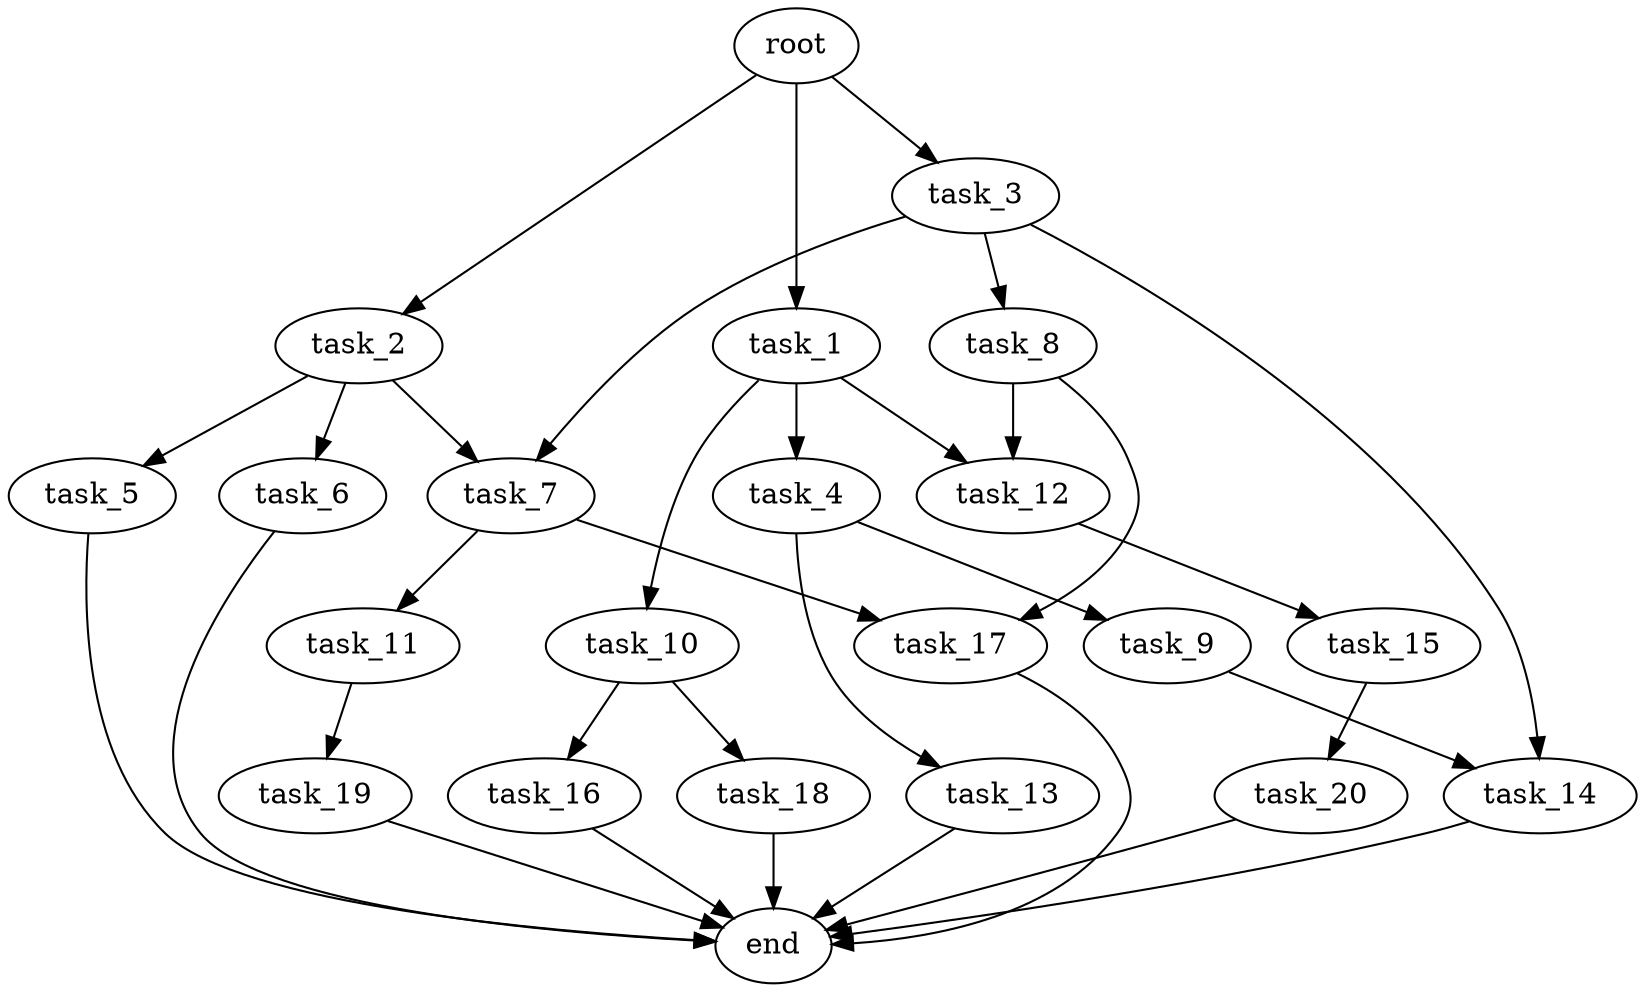 digraph G {
  root [size="0.000000e+00"];
  task_1 [size="7.481036e+09"];
  task_2 [size="2.499276e+09"];
  task_3 [size="4.620970e+09"];
  task_4 [size="8.039164e+09"];
  task_5 [size="1.398791e+09"];
  task_6 [size="1.205573e+08"];
  task_7 [size="8.303893e+09"];
  task_8 [size="9.825690e+09"];
  task_9 [size="1.308022e+09"];
  task_10 [size="8.236910e+09"];
  task_11 [size="3.723025e+09"];
  task_12 [size="6.303345e+09"];
  task_13 [size="6.447205e+09"];
  task_14 [size="5.823656e+09"];
  task_15 [size="2.588948e+09"];
  task_16 [size="8.127658e+09"];
  task_17 [size="2.189800e+08"];
  task_18 [size="6.456559e+08"];
  task_19 [size="9.025058e+09"];
  task_20 [size="4.434870e+09"];
  end [size="0.000000e+00"];

  root -> task_1 [size="1.000000e-12"];
  root -> task_2 [size="1.000000e-12"];
  root -> task_3 [size="1.000000e-12"];
  task_1 -> task_4 [size="8.039164e+08"];
  task_1 -> task_10 [size="8.236910e+08"];
  task_1 -> task_12 [size="3.151673e+08"];
  task_2 -> task_5 [size="1.398791e+08"];
  task_2 -> task_6 [size="1.205573e+07"];
  task_2 -> task_7 [size="4.151946e+08"];
  task_3 -> task_7 [size="4.151946e+08"];
  task_3 -> task_8 [size="9.825690e+08"];
  task_3 -> task_14 [size="2.911828e+08"];
  task_4 -> task_9 [size="1.308022e+08"];
  task_4 -> task_13 [size="6.447205e+08"];
  task_5 -> end [size="1.000000e-12"];
  task_6 -> end [size="1.000000e-12"];
  task_7 -> task_11 [size="3.723025e+08"];
  task_7 -> task_17 [size="1.094900e+07"];
  task_8 -> task_12 [size="3.151673e+08"];
  task_8 -> task_17 [size="1.094900e+07"];
  task_9 -> task_14 [size="2.911828e+08"];
  task_10 -> task_16 [size="8.127658e+08"];
  task_10 -> task_18 [size="6.456559e+07"];
  task_11 -> task_19 [size="9.025058e+08"];
  task_12 -> task_15 [size="2.588948e+08"];
  task_13 -> end [size="1.000000e-12"];
  task_14 -> end [size="1.000000e-12"];
  task_15 -> task_20 [size="4.434870e+08"];
  task_16 -> end [size="1.000000e-12"];
  task_17 -> end [size="1.000000e-12"];
  task_18 -> end [size="1.000000e-12"];
  task_19 -> end [size="1.000000e-12"];
  task_20 -> end [size="1.000000e-12"];
}
